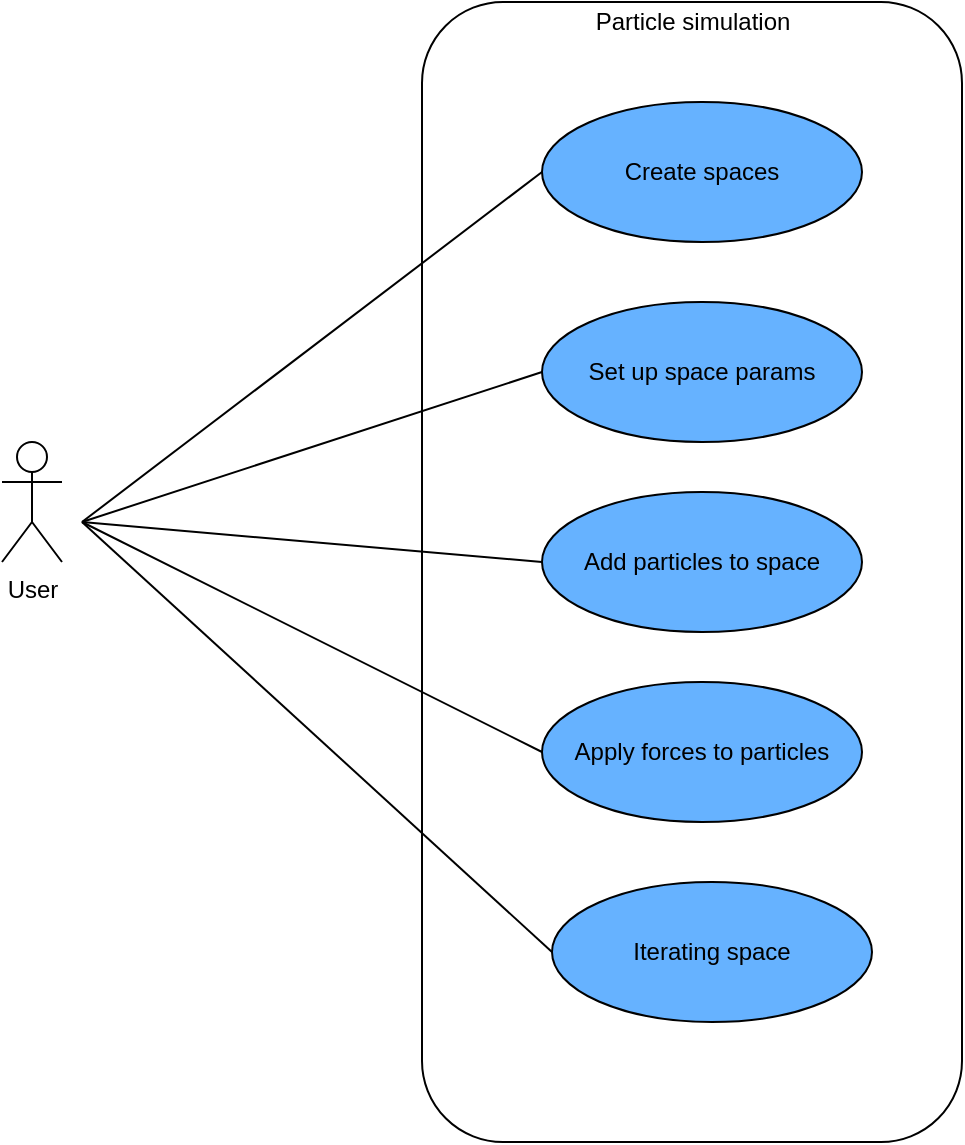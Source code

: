 <mxfile version="14.8.0" type="device"><diagram id="L6B3A4i5zUwmxE3gYYUc" name="Page-1"><mxGraphModel dx="1422" dy="696" grid="1" gridSize="10" guides="1" tooltips="1" connect="1" arrows="1" fold="1" page="1" pageScale="1" pageWidth="850" pageHeight="600" math="0" shadow="0"><root><mxCell id="0"/><mxCell id="1" parent="0"/><mxCell id="vQpY8rA1Z-hmkRWIcC7S-1" value="User" style="shape=umlActor;verticalLabelPosition=bottom;verticalAlign=top;html=1;outlineConnect=0;" vertex="1" parent="1"><mxGeometry x="70" y="240" width="30" height="60" as="geometry"/></mxCell><mxCell id="vQpY8rA1Z-hmkRWIcC7S-5" value="Create spaces" style="ellipse;whiteSpace=wrap;html=1;fillColor=#66B2FF;" vertex="1" parent="1"><mxGeometry x="340" y="70" width="160" height="70" as="geometry"/></mxCell><mxCell id="vQpY8rA1Z-hmkRWIcC7S-6" value="Set up space params" style="ellipse;whiteSpace=wrap;html=1;fillColor=#66B2FF;" vertex="1" parent="1"><mxGeometry x="340" y="170" width="160" height="70" as="geometry"/></mxCell><mxCell id="vQpY8rA1Z-hmkRWIcC7S-7" value="Add particles to space" style="ellipse;whiteSpace=wrap;html=1;fillColor=#66B2FF;" vertex="1" parent="1"><mxGeometry x="340" y="265" width="160" height="70" as="geometry"/></mxCell><mxCell id="vQpY8rA1Z-hmkRWIcC7S-8" value="Apply forces to particles" style="ellipse;whiteSpace=wrap;html=1;fillColor=#66B2FF;" vertex="1" parent="1"><mxGeometry x="340" y="360" width="160" height="70" as="geometry"/></mxCell><mxCell id="vQpY8rA1Z-hmkRWIcC7S-9" value="Iterating space" style="ellipse;whiteSpace=wrap;html=1;fillColor=#66B2FF;" vertex="1" parent="1"><mxGeometry x="345" y="460" width="160" height="70" as="geometry"/></mxCell><mxCell id="vQpY8rA1Z-hmkRWIcC7S-11" value="" style="endArrow=none;html=1;entryX=0;entryY=0.5;entryDx=0;entryDy=0;endFill=0;" edge="1" parent="1" target="vQpY8rA1Z-hmkRWIcC7S-6"><mxGeometry width="50" height="50" relative="1" as="geometry"><mxPoint x="110" y="280" as="sourcePoint"/><mxPoint x="450" y="330" as="targetPoint"/></mxGeometry></mxCell><mxCell id="vQpY8rA1Z-hmkRWIcC7S-12" value="" style="endArrow=none;html=1;entryX=0;entryY=0.5;entryDx=0;entryDy=0;endFill=0;" edge="1" parent="1" target="vQpY8rA1Z-hmkRWIcC7S-5"><mxGeometry width="50" height="50" relative="1" as="geometry"><mxPoint x="110" y="280" as="sourcePoint"/><mxPoint x="450" y="330" as="targetPoint"/></mxGeometry></mxCell><mxCell id="vQpY8rA1Z-hmkRWIcC7S-13" value="" style="endArrow=none;html=1;entryX=0;entryY=0.5;entryDx=0;entryDy=0;endFill=0;" edge="1" parent="1" target="vQpY8rA1Z-hmkRWIcC7S-7"><mxGeometry width="50" height="50" relative="1" as="geometry"><mxPoint x="110" y="280" as="sourcePoint"/><mxPoint x="450" y="330" as="targetPoint"/></mxGeometry></mxCell><mxCell id="vQpY8rA1Z-hmkRWIcC7S-14" value="" style="endArrow=none;html=1;entryX=0;entryY=0.5;entryDx=0;entryDy=0;endFill=0;" edge="1" parent="1" target="vQpY8rA1Z-hmkRWIcC7S-8"><mxGeometry width="50" height="50" relative="1" as="geometry"><mxPoint x="110" y="280" as="sourcePoint"/><mxPoint x="340" y="370" as="targetPoint"/></mxGeometry></mxCell><mxCell id="vQpY8rA1Z-hmkRWIcC7S-15" value="" style="endArrow=none;html=1;entryX=0;entryY=0.5;entryDx=0;entryDy=0;endFill=0;" edge="1" parent="1" target="vQpY8rA1Z-hmkRWIcC7S-9"><mxGeometry width="50" height="50" relative="1" as="geometry"><mxPoint x="110" y="280" as="sourcePoint"/><mxPoint x="340" y="470" as="targetPoint"/></mxGeometry></mxCell><mxCell id="vQpY8rA1Z-hmkRWIcC7S-16" value="" style="rounded=1;whiteSpace=wrap;html=1;fillColor=none;" vertex="1" parent="1"><mxGeometry x="280" y="20" width="270" height="570" as="geometry"/></mxCell><mxCell id="vQpY8rA1Z-hmkRWIcC7S-17" value="Particle simulation" style="text;html=1;align=center;verticalAlign=middle;resizable=0;points=[];autosize=1;strokeColor=none;" vertex="1" parent="1"><mxGeometry x="360" y="20" width="110" height="20" as="geometry"/></mxCell></root></mxGraphModel></diagram></mxfile>